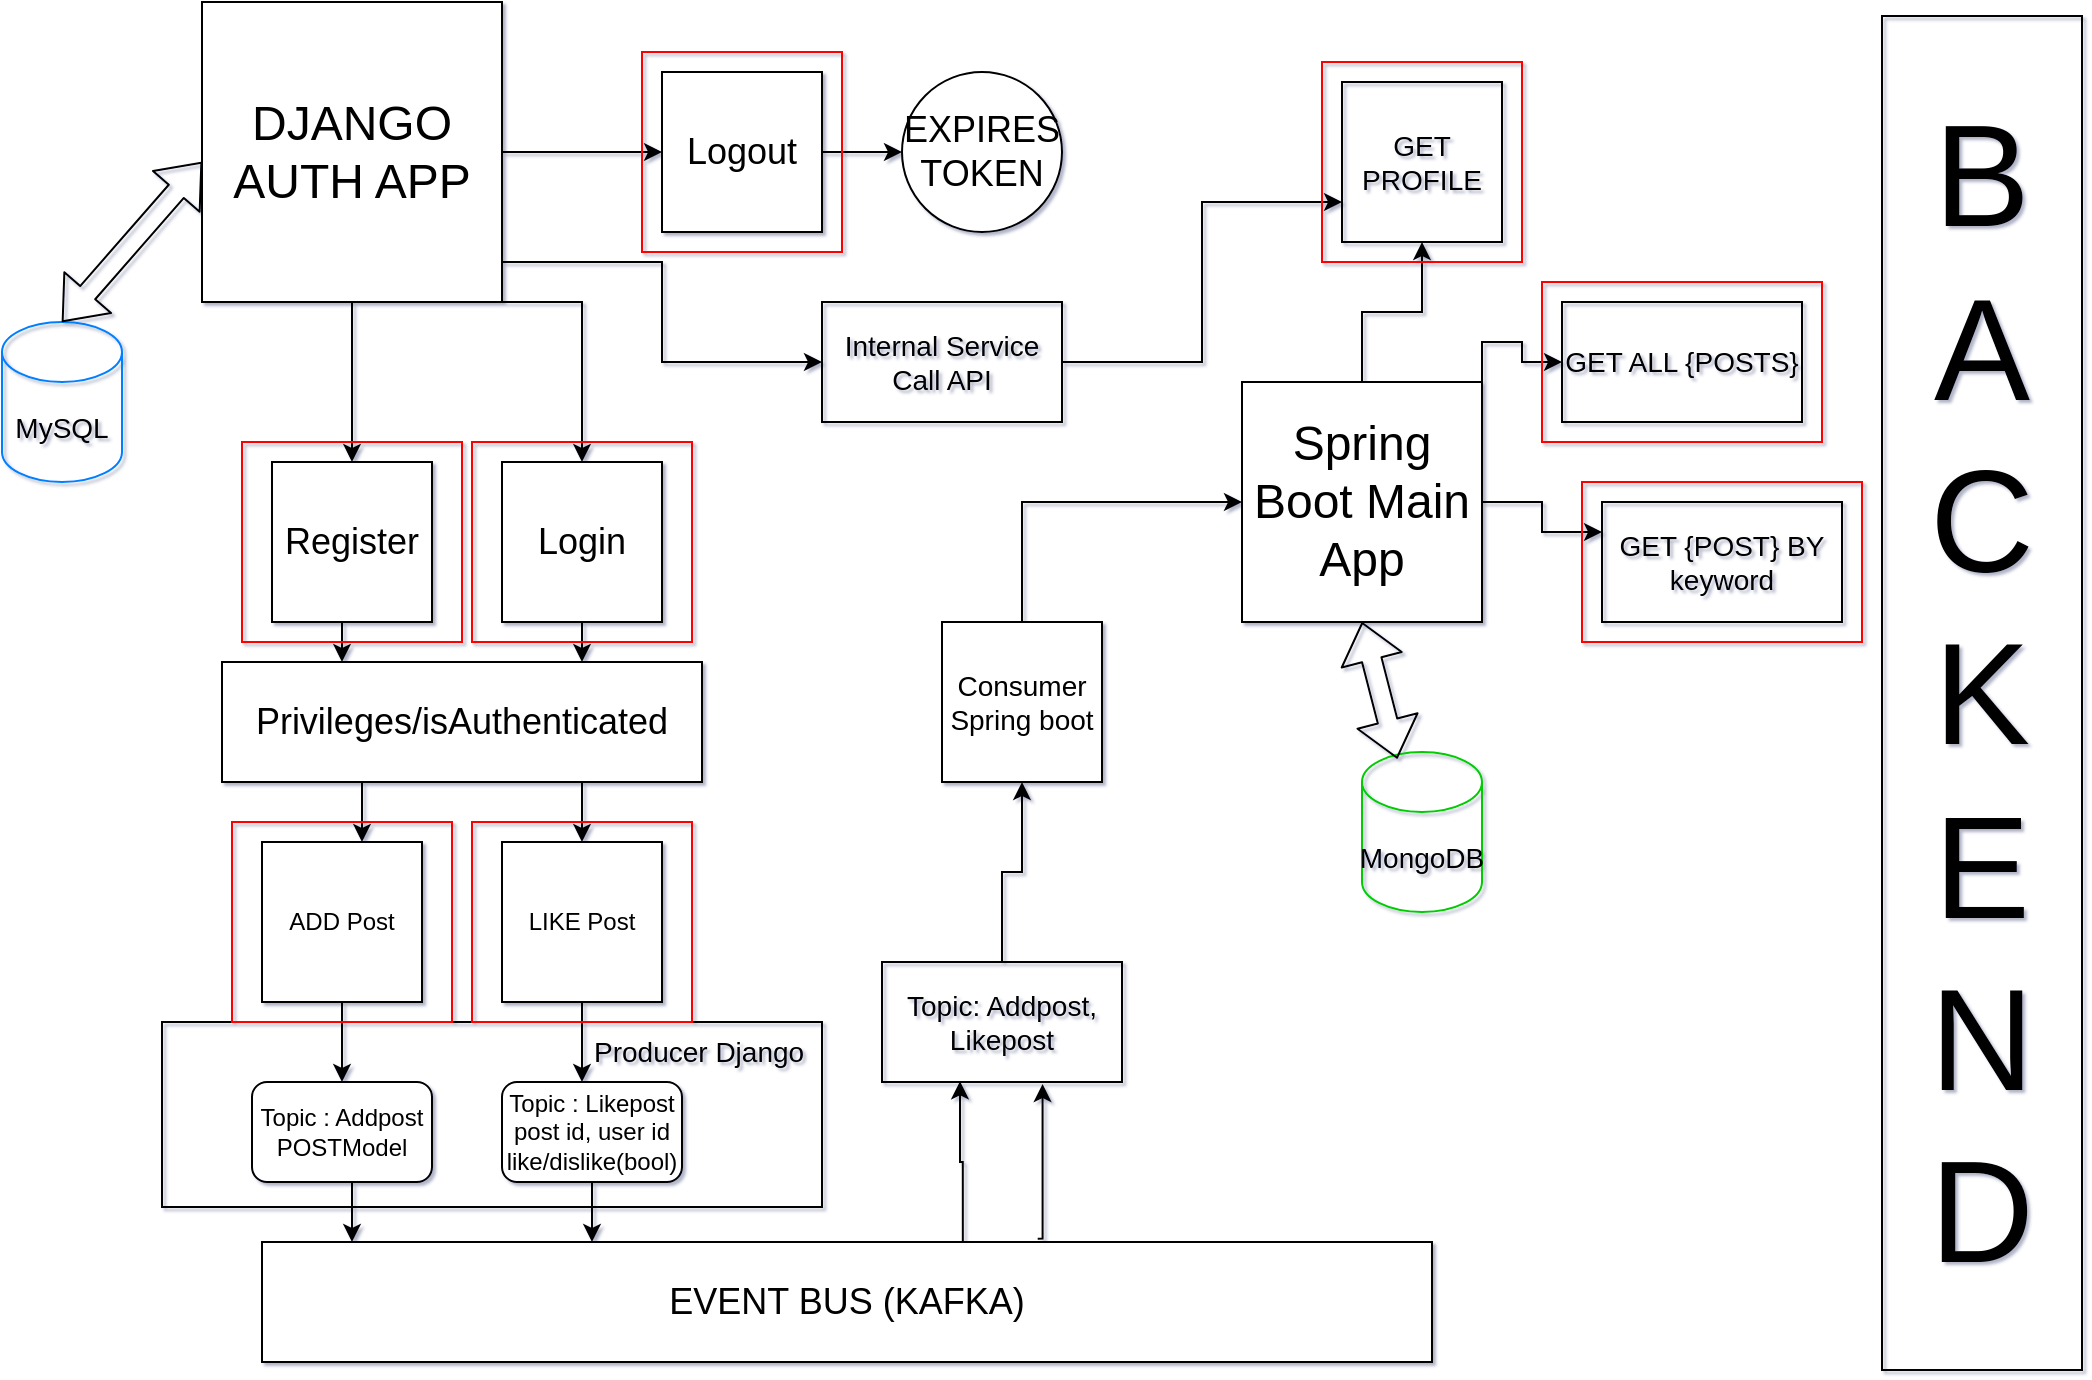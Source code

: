 <mxfile version="14.8.4" type="device" pages="3"><diagram name="Architectural design" id="9f46799a-70d6-7492-0946-bef42562c5a5"><mxGraphModel dx="1677" dy="699" grid="0" gridSize="10" guides="1" tooltips="1" connect="1" arrows="1" fold="1" page="0" pageScale="1" pageWidth="1100" pageHeight="850" background="none" math="0" shadow="1"><root><mxCell id="0"/><mxCell id="1" parent="0"/><mxCell id="qW1VCdKVj6gaQuy-CyhS-39" value="" style="rounded=0;whiteSpace=wrap;html=1;fillColor=none;strokeWidth=1;align=left;" parent="1" vertex="1"><mxGeometry x="110" y="560" width="330" height="92.5" as="geometry"/></mxCell><mxCell id="qW1VCdKVj6gaQuy-CyhS-4" value="" style="edgeStyle=orthogonalEdgeStyle;rounded=0;orthogonalLoop=1;jettySize=auto;html=1;" parent="1" source="qW1VCdKVj6gaQuy-CyhS-1" edge="1"><mxGeometry relative="1" as="geometry"><mxPoint x="205" y="280" as="targetPoint"/></mxGeometry></mxCell><mxCell id="qW1VCdKVj6gaQuy-CyhS-8" style="edgeStyle=orthogonalEdgeStyle;rounded=0;orthogonalLoop=1;jettySize=auto;html=1;exitX=1;exitY=1;exitDx=0;exitDy=0;entryX=0.5;entryY=0;entryDx=0;entryDy=0;" parent="1" source="qW1VCdKVj6gaQuy-CyhS-1" target="qW1VCdKVj6gaQuy-CyhS-6" edge="1"><mxGeometry relative="1" as="geometry"><Array as="points"><mxPoint x="320" y="200"/></Array></mxGeometry></mxCell><mxCell id="qW1VCdKVj6gaQuy-CyhS-9" style="edgeStyle=orthogonalEdgeStyle;rounded=0;orthogonalLoop=1;jettySize=auto;html=1;exitX=1;exitY=0.5;exitDx=0;exitDy=0;entryX=0;entryY=0.5;entryDx=0;entryDy=0;" parent="1" source="qW1VCdKVj6gaQuy-CyhS-1" target="qW1VCdKVj6gaQuy-CyhS-7" edge="1"><mxGeometry relative="1" as="geometry"/></mxCell><mxCell id="qW1VCdKVj6gaQuy-CyhS-71" style="edgeStyle=orthogonalEdgeStyle;rounded=0;orthogonalLoop=1;jettySize=auto;html=1;exitX=1;exitY=0.75;exitDx=0;exitDy=0;entryX=0;entryY=0.5;entryDx=0;entryDy=0;fontSize=14;" parent="1" source="qW1VCdKVj6gaQuy-CyhS-1" target="qW1VCdKVj6gaQuy-CyhS-70" edge="1"><mxGeometry relative="1" as="geometry"><Array as="points"><mxPoint x="280" y="180"/><mxPoint x="360" y="180"/><mxPoint x="360" y="230"/></Array></mxGeometry></mxCell><mxCell id="qW1VCdKVj6gaQuy-CyhS-1" value="&lt;font style=&quot;font-size: 24px&quot;&gt;DJANGO AUTH APP&lt;/font&gt;" style="whiteSpace=wrap;html=1;aspect=fixed;" parent="1" vertex="1"><mxGeometry x="130" y="50" width="150" height="150" as="geometry"/></mxCell><mxCell id="qW1VCdKVj6gaQuy-CyhS-14" style="edgeStyle=orthogonalEdgeStyle;rounded=0;orthogonalLoop=1;jettySize=auto;html=1;exitX=0.5;exitY=1;exitDx=0;exitDy=0;entryX=0.25;entryY=0;entryDx=0;entryDy=0;" parent="1" source="qW1VCdKVj6gaQuy-CyhS-5" target="qW1VCdKVj6gaQuy-CyhS-12" edge="1"><mxGeometry relative="1" as="geometry"/></mxCell><mxCell id="qW1VCdKVj6gaQuy-CyhS-5" value="&lt;font style=&quot;font-size: 18px&quot;&gt;Register&lt;/font&gt;" style="whiteSpace=wrap;html=1;aspect=fixed;" parent="1" vertex="1"><mxGeometry x="165" y="280" width="80" height="80" as="geometry"/></mxCell><mxCell id="qW1VCdKVj6gaQuy-CyhS-15" style="edgeStyle=orthogonalEdgeStyle;rounded=0;orthogonalLoop=1;jettySize=auto;html=1;exitX=0.5;exitY=1;exitDx=0;exitDy=0;" parent="1" source="qW1VCdKVj6gaQuy-CyhS-6" edge="1"><mxGeometry relative="1" as="geometry"><mxPoint x="320" y="380" as="targetPoint"/></mxGeometry></mxCell><mxCell id="qW1VCdKVj6gaQuy-CyhS-6" value="&lt;font style=&quot;font-size: 18px&quot;&gt;Login&lt;/font&gt;" style="whiteSpace=wrap;html=1;aspect=fixed;" parent="1" vertex="1"><mxGeometry x="280" y="280" width="80" height="80" as="geometry"/></mxCell><mxCell id="qW1VCdKVj6gaQuy-CyhS-11" style="edgeStyle=orthogonalEdgeStyle;rounded=0;orthogonalLoop=1;jettySize=auto;html=1;exitX=1;exitY=0.5;exitDx=0;exitDy=0;" parent="1" source="qW1VCdKVj6gaQuy-CyhS-7" target="qW1VCdKVj6gaQuy-CyhS-10" edge="1"><mxGeometry relative="1" as="geometry"/></mxCell><mxCell id="qW1VCdKVj6gaQuy-CyhS-7" value="&lt;font style=&quot;font-size: 18px&quot;&gt;Logout&lt;/font&gt;" style="whiteSpace=wrap;html=1;aspect=fixed;" parent="1" vertex="1"><mxGeometry x="360" y="85" width="80" height="80" as="geometry"/></mxCell><mxCell id="qW1VCdKVj6gaQuy-CyhS-10" value="&lt;font style=&quot;font-size: 18px&quot;&gt;EXPIRES TOKEN&lt;/font&gt;" style="ellipse;whiteSpace=wrap;html=1;aspect=fixed;" parent="1" vertex="1"><mxGeometry x="480" y="85" width="80" height="80" as="geometry"/></mxCell><mxCell id="qW1VCdKVj6gaQuy-CyhS-19" style="edgeStyle=orthogonalEdgeStyle;rounded=0;orthogonalLoop=1;jettySize=auto;html=1;exitX=0.25;exitY=1;exitDx=0;exitDy=0;" parent="1" source="qW1VCdKVj6gaQuy-CyhS-12" edge="1"><mxGeometry relative="1" as="geometry"><mxPoint x="210" y="470" as="targetPoint"/></mxGeometry></mxCell><mxCell id="qW1VCdKVj6gaQuy-CyhS-21" style="edgeStyle=orthogonalEdgeStyle;rounded=0;orthogonalLoop=1;jettySize=auto;html=1;exitX=0.75;exitY=1;exitDx=0;exitDy=0;entryX=0.5;entryY=0;entryDx=0;entryDy=0;" parent="1" source="qW1VCdKVj6gaQuy-CyhS-12" target="qW1VCdKVj6gaQuy-CyhS-20" edge="1"><mxGeometry relative="1" as="geometry"/></mxCell><mxCell id="qW1VCdKVj6gaQuy-CyhS-12" value="&lt;font style=&quot;font-size: 18px&quot;&gt;Privileges/isAuthenticated&lt;/font&gt;" style="rounded=0;whiteSpace=wrap;html=1;" parent="1" vertex="1"><mxGeometry x="140" y="380" width="240" height="60" as="geometry"/></mxCell><mxCell id="qW1VCdKVj6gaQuy-CyhS-25" style="edgeStyle=orthogonalEdgeStyle;rounded=0;orthogonalLoop=1;jettySize=auto;html=1;exitX=0.5;exitY=1;exitDx=0;exitDy=0;entryX=0.5;entryY=0;entryDx=0;entryDy=0;" parent="1" source="qW1VCdKVj6gaQuy-CyhS-18" target="qW1VCdKVj6gaQuy-CyhS-24" edge="1"><mxGeometry relative="1" as="geometry"/></mxCell><mxCell id="qW1VCdKVj6gaQuy-CyhS-18" value="ADD Post" style="whiteSpace=wrap;html=1;aspect=fixed;" parent="1" vertex="1"><mxGeometry x="160" y="470" width="80" height="80" as="geometry"/></mxCell><mxCell id="qW1VCdKVj6gaQuy-CyhS-28" style="edgeStyle=orthogonalEdgeStyle;rounded=0;orthogonalLoop=1;jettySize=auto;html=1;exitX=0.5;exitY=1;exitDx=0;exitDy=0;" parent="1" source="qW1VCdKVj6gaQuy-CyhS-20" edge="1"><mxGeometry relative="1" as="geometry"><mxPoint x="320" y="590" as="targetPoint"/></mxGeometry></mxCell><mxCell id="qW1VCdKVj6gaQuy-CyhS-20" value="LIKE Post" style="whiteSpace=wrap;html=1;aspect=fixed;" parent="1" vertex="1"><mxGeometry x="280" y="470" width="80" height="80" as="geometry"/></mxCell><mxCell id="qW1VCdKVj6gaQuy-CyhS-61" style="edgeStyle=orthogonalEdgeStyle;rounded=0;orthogonalLoop=1;jettySize=auto;html=1;entryX=0.669;entryY=1.017;entryDx=0;entryDy=0;entryPerimeter=0;fontSize=14;exitX=0.663;exitY=-0.028;exitDx=0;exitDy=0;exitPerimeter=0;" parent="1" source="qW1VCdKVj6gaQuy-CyhS-22" target="qW1VCdKVj6gaQuy-CyhS-58" edge="1"><mxGeometry relative="1" as="geometry"><mxPoint x="550" y="660" as="sourcePoint"/><Array as="points"><mxPoint x="550" y="668"/></Array></mxGeometry></mxCell><mxCell id="qW1VCdKVj6gaQuy-CyhS-62" style="edgeStyle=orthogonalEdgeStyle;rounded=0;orthogonalLoop=1;jettySize=auto;html=1;entryX=0.325;entryY=0.994;entryDx=0;entryDy=0;entryPerimeter=0;fontSize=14;exitX=0.599;exitY=-0.006;exitDx=0;exitDy=0;exitPerimeter=0;" parent="1" source="qW1VCdKVj6gaQuy-CyhS-22" target="qW1VCdKVj6gaQuy-CyhS-58" edge="1"><mxGeometry relative="1" as="geometry"/></mxCell><mxCell id="qW1VCdKVj6gaQuy-CyhS-22" value="&lt;font style=&quot;font-size: 18px&quot;&gt;EVENT BUS (KAFKA)&lt;/font&gt;" style="rounded=0;whiteSpace=wrap;html=1;" parent="1" vertex="1"><mxGeometry x="160" y="670" width="585" height="60" as="geometry"/></mxCell><mxCell id="qW1VCdKVj6gaQuy-CyhS-26" style="edgeStyle=orthogonalEdgeStyle;rounded=0;orthogonalLoop=1;jettySize=auto;html=1;exitX=0.5;exitY=1;exitDx=0;exitDy=0;" parent="1" source="qW1VCdKVj6gaQuy-CyhS-24" edge="1"><mxGeometry relative="1" as="geometry"><mxPoint x="205" y="670" as="targetPoint"/></mxGeometry></mxCell><mxCell id="qW1VCdKVj6gaQuy-CyhS-24" value="Topic : Addpost&lt;br&gt;POSTModel" style="rounded=1;whiteSpace=wrap;html=1;" parent="1" vertex="1"><mxGeometry x="155" y="590" width="90" height="50" as="geometry"/></mxCell><mxCell id="qW1VCdKVj6gaQuy-CyhS-29" style="edgeStyle=orthogonalEdgeStyle;rounded=0;orthogonalLoop=1;jettySize=auto;html=1;exitX=0.5;exitY=1;exitDx=0;exitDy=0;" parent="1" source="qW1VCdKVj6gaQuy-CyhS-27" edge="1"><mxGeometry relative="1" as="geometry"><mxPoint x="325" y="670" as="targetPoint"/></mxGeometry></mxCell><mxCell id="qW1VCdKVj6gaQuy-CyhS-27" value="Topic : Likepost&lt;br&gt;post id, user id like/dislike(bool)" style="rounded=1;whiteSpace=wrap;html=1;" parent="1" vertex="1"><mxGeometry x="280" y="590" width="90" height="50" as="geometry"/></mxCell><mxCell id="qW1VCdKVj6gaQuy-CyhS-43" style="edgeStyle=orthogonalEdgeStyle;rounded=0;orthogonalLoop=1;jettySize=auto;html=1;exitX=1;exitY=0;exitDx=0;exitDy=0;entryX=0;entryY=0.5;entryDx=0;entryDy=0;fontSize=14;" parent="1" source="qW1VCdKVj6gaQuy-CyhS-32" target="qW1VCdKVj6gaQuy-CyhS-41" edge="1"><mxGeometry relative="1" as="geometry"/></mxCell><mxCell id="qW1VCdKVj6gaQuy-CyhS-44" style="edgeStyle=orthogonalEdgeStyle;rounded=0;orthogonalLoop=1;jettySize=auto;html=1;exitX=1;exitY=0.5;exitDx=0;exitDy=0;entryX=0;entryY=0.25;entryDx=0;entryDy=0;fontSize=14;" parent="1" source="qW1VCdKVj6gaQuy-CyhS-32" target="qW1VCdKVj6gaQuy-CyhS-42" edge="1"><mxGeometry relative="1" as="geometry"/></mxCell><mxCell id="qW1VCdKVj6gaQuy-CyhS-65" style="edgeStyle=orthogonalEdgeStyle;rounded=0;orthogonalLoop=1;jettySize=auto;html=1;exitX=0.5;exitY=0;exitDx=0;exitDy=0;fontSize=14;" parent="1" source="qW1VCdKVj6gaQuy-CyhS-32" target="qW1VCdKVj6gaQuy-CyhS-66" edge="1"><mxGeometry relative="1" as="geometry"><mxPoint x="740" y="130" as="targetPoint"/></mxGeometry></mxCell><mxCell id="qW1VCdKVj6gaQuy-CyhS-32" value="&lt;font style=&quot;font-size: 24px&quot;&gt;Spring Boot Main App&lt;/font&gt;" style="whiteSpace=wrap;html=1;aspect=fixed;" parent="1" vertex="1"><mxGeometry x="650" y="240" width="120" height="120" as="geometry"/></mxCell><mxCell id="qW1VCdKVj6gaQuy-CyhS-37" style="edgeStyle=orthogonalEdgeStyle;rounded=0;orthogonalLoop=1;jettySize=auto;html=1;exitX=0.5;exitY=0;exitDx=0;exitDy=0;entryX=0;entryY=0.5;entryDx=0;entryDy=0;" parent="1" source="qW1VCdKVj6gaQuy-CyhS-36" target="qW1VCdKVj6gaQuy-CyhS-32" edge="1"><mxGeometry relative="1" as="geometry"/></mxCell><mxCell id="qW1VCdKVj6gaQuy-CyhS-36" value="&lt;font style=&quot;font-size: 14px&quot;&gt;Consumer Spring boot&lt;/font&gt;" style="whiteSpace=wrap;html=1;aspect=fixed;" parent="1" vertex="1"><mxGeometry x="500" y="360" width="80" height="80" as="geometry"/></mxCell><mxCell id="qW1VCdKVj6gaQuy-CyhS-40" value="Producer Django" style="text;strokeColor=none;fillColor=none;align=left;verticalAlign=top;spacingLeft=4;spacingRight=4;overflow=hidden;rotatable=0;points=[[0,0.5],[1,0.5]];portConstraint=eastwest;fontSize=14;" parent="1" vertex="1"><mxGeometry x="320" y="560" width="150" height="40" as="geometry"/></mxCell><mxCell id="qW1VCdKVj6gaQuy-CyhS-41" value="GET ALL {POSTS}" style="rounded=0;whiteSpace=wrap;html=1;fontSize=14;strokeWidth=1;fillColor=none;" parent="1" vertex="1"><mxGeometry x="810" y="200" width="120" height="60" as="geometry"/></mxCell><mxCell id="qW1VCdKVj6gaQuy-CyhS-42" value="GET {POST} BY keyword" style="rounded=0;whiteSpace=wrap;html=1;fontSize=14;strokeWidth=1;fillColor=none;" parent="1" vertex="1"><mxGeometry x="830" y="300" width="120" height="60" as="geometry"/></mxCell><mxCell id="qW1VCdKVj6gaQuy-CyhS-46" value="" style="rounded=0;whiteSpace=wrap;html=1;fontSize=14;strokeWidth=1;fillColor=none;strokeColor=#FF0000;" parent="1" vertex="1"><mxGeometry x="800" y="190" width="140" height="80" as="geometry"/></mxCell><mxCell id="qW1VCdKVj6gaQuy-CyhS-48" value="MongoDB" style="shape=cylinder3;whiteSpace=wrap;html=1;boundedLbl=1;backgroundOutline=1;size=15;fontSize=14;strokeWidth=1;fillColor=none;strokeColor=#00CC00;" parent="1" vertex="1"><mxGeometry x="710" y="425" width="60" height="80" as="geometry"/></mxCell><mxCell id="qW1VCdKVj6gaQuy-CyhS-53" value="" style="shape=flexArrow;endArrow=classic;startArrow=classic;html=1;fontSize=14;entryX=0.5;entryY=1;entryDx=0;entryDy=0;exitX=0.294;exitY=0.042;exitDx=0;exitDy=0;exitPerimeter=0;" parent="1" source="qW1VCdKVj6gaQuy-CyhS-48" target="qW1VCdKVj6gaQuy-CyhS-32" edge="1"><mxGeometry width="100" height="100" relative="1" as="geometry"><mxPoint x="690" y="440" as="sourcePoint"/><mxPoint x="790" y="340" as="targetPoint"/></mxGeometry></mxCell><mxCell id="qW1VCdKVj6gaQuy-CyhS-64" style="edgeStyle=orthogonalEdgeStyle;rounded=0;orthogonalLoop=1;jettySize=auto;html=1;exitX=0.5;exitY=0;exitDx=0;exitDy=0;fontSize=14;entryX=0.5;entryY=1;entryDx=0;entryDy=0;" parent="1" source="qW1VCdKVj6gaQuy-CyhS-58" target="qW1VCdKVj6gaQuy-CyhS-36" edge="1"><mxGeometry relative="1" as="geometry"><mxPoint x="540" y="450" as="targetPoint"/></mxGeometry></mxCell><mxCell id="qW1VCdKVj6gaQuy-CyhS-58" value="Topic: Addpost, Likepost" style="rounded=0;whiteSpace=wrap;html=1;fontSize=14;strokeWidth=1;fillColor=none;" parent="1" vertex="1"><mxGeometry x="470" y="530" width="120" height="60" as="geometry"/></mxCell><mxCell id="qW1VCdKVj6gaQuy-CyhS-66" value="GET PROFILE" style="whiteSpace=wrap;html=1;aspect=fixed;fontSize=14;strokeColor=#000000;strokeWidth=1;fillColor=none;" parent="1" vertex="1"><mxGeometry x="700" y="90" width="80" height="80" as="geometry"/></mxCell><mxCell id="qW1VCdKVj6gaQuy-CyhS-67" value="MySQL" style="shape=cylinder3;whiteSpace=wrap;html=1;boundedLbl=1;backgroundOutline=1;size=15;fontSize=14;strokeWidth=1;fillColor=none;strokeColor=#007FFF;" parent="1" vertex="1"><mxGeometry x="30" y="210" width="60" height="80" as="geometry"/></mxCell><mxCell id="qW1VCdKVj6gaQuy-CyhS-68" value="" style="shape=flexArrow;endArrow=classic;startArrow=classic;html=1;fontSize=14;exitX=0.5;exitY=0;exitDx=0;exitDy=0;exitPerimeter=0;" parent="1" source="qW1VCdKVj6gaQuy-CyhS-67" edge="1"><mxGeometry width="100" height="100" relative="1" as="geometry"><mxPoint x="30" y="230" as="sourcePoint"/><mxPoint x="130" y="130" as="targetPoint"/></mxGeometry></mxCell><mxCell id="qW1VCdKVj6gaQuy-CyhS-72" style="edgeStyle=orthogonalEdgeStyle;rounded=0;orthogonalLoop=1;jettySize=auto;html=1;exitX=1;exitY=0.5;exitDx=0;exitDy=0;entryX=0;entryY=0.75;entryDx=0;entryDy=0;fontSize=14;" parent="1" source="qW1VCdKVj6gaQuy-CyhS-70" target="qW1VCdKVj6gaQuy-CyhS-66" edge="1"><mxGeometry relative="1" as="geometry"/></mxCell><mxCell id="qW1VCdKVj6gaQuy-CyhS-70" value="Internal Service Call API" style="rounded=0;whiteSpace=wrap;html=1;fontSize=14;strokeWidth=1;fillColor=none;" parent="1" vertex="1"><mxGeometry x="440" y="200" width="120" height="60" as="geometry"/></mxCell><mxCell id="qW1VCdKVj6gaQuy-CyhS-73" value="&lt;font style=&quot;font-size: 72px&quot;&gt;B&lt;br&gt;A&lt;br&gt;C&lt;br&gt;K&lt;br&gt;E&lt;br&gt;N&lt;br&gt;D&lt;/font&gt;" style="rounded=0;whiteSpace=wrap;html=1;fontSize=14;strokeColor=#000000;strokeWidth=1;fillColor=none;" parent="1" vertex="1"><mxGeometry x="970" y="57" width="100" height="677" as="geometry"/></mxCell><mxCell id="qW1VCdKVj6gaQuy-CyhS-75" value="" style="rounded=0;whiteSpace=wrap;html=1;fontSize=14;strokeWidth=1;fillColor=none;strokeColor=#FF0000;" parent="1" vertex="1"><mxGeometry x="150" y="270" width="110" height="100" as="geometry"/></mxCell><mxCell id="qW1VCdKVj6gaQuy-CyhS-76" value="" style="rounded=0;whiteSpace=wrap;html=1;fontSize=14;strokeWidth=1;fillColor=none;strokeColor=#FF0000;" parent="1" vertex="1"><mxGeometry x="265" y="270" width="110" height="100" as="geometry"/></mxCell><mxCell id="qW1VCdKVj6gaQuy-CyhS-78" value="" style="rounded=0;whiteSpace=wrap;html=1;fontSize=14;strokeWidth=1;fillColor=none;strokeColor=#FF0000;" parent="1" vertex="1"><mxGeometry x="145" y="460" width="110" height="100" as="geometry"/></mxCell><mxCell id="qW1VCdKVj6gaQuy-CyhS-79" value="" style="rounded=0;whiteSpace=wrap;html=1;fontSize=14;strokeWidth=1;fillColor=none;strokeColor=#FF0000;" parent="1" vertex="1"><mxGeometry x="265" y="460" width="110" height="100" as="geometry"/></mxCell><mxCell id="qW1VCdKVj6gaQuy-CyhS-81" value="" style="whiteSpace=wrap;html=1;aspect=fixed;fontSize=14;strokeColor=#FF0000;strokeWidth=1;fillColor=none;" parent="1" vertex="1"><mxGeometry x="350" y="75" width="100" height="100" as="geometry"/></mxCell><mxCell id="qW1VCdKVj6gaQuy-CyhS-82" value="" style="whiteSpace=wrap;html=1;aspect=fixed;fontSize=14;strokeColor=#FF0000;strokeWidth=1;fillColor=none;" parent="1" vertex="1"><mxGeometry x="690" y="80" width="100" height="100" as="geometry"/></mxCell><mxCell id="qW1VCdKVj6gaQuy-CyhS-83" value="" style="rounded=0;whiteSpace=wrap;html=1;fontSize=14;strokeColor=#FF0000;strokeWidth=1;fillColor=none;" parent="1" vertex="1"><mxGeometry x="820" y="290" width="140" height="80" as="geometry"/></mxCell></root></mxGraphModel></diagram><diagram id="Gw-XfZ7FaMSnJczPBZNc" name="Model LLD"><mxGraphModel dx="1151" dy="700" grid="1" gridSize="10" guides="1" tooltips="1" connect="1" arrows="1" fold="1" page="1" pageScale="1" pageWidth="827" pageHeight="1169" math="0" shadow="0"><root><mxCell id="CnQMKvFyAKqiiLoWEa_F-0"/><mxCell id="CnQMKvFyAKqiiLoWEa_F-1" parent="CnQMKvFyAKqiiLoWEa_F-0"/></root></mxGraphModel></diagram><diagram id="z3T3wAa0MvD9KvA0U6G_" name="REST API EndPoints"><mxGraphModel dx="806" dy="490" grid="1" gridSize="10" guides="1" tooltips="1" connect="1" arrows="1" fold="1" page="1" pageScale="1" pageWidth="827" pageHeight="1169" math="0" shadow="0"><root><mxCell id="AhJWPW4_CS0xt1zZi_-K-0"/><mxCell id="AhJWPW4_CS0xt1zZi_-K-1" parent="AhJWPW4_CS0xt1zZi_-K-0"/><mxCell id="Za0zBouC_Yfk2kBp-yCu-0" value="Django REST Framework Endpoints" style="rounded=0;whiteSpace=wrap;html=1;fontSize=14;strokeWidth=1;fillColor=none;" vertex="1" parent="AhJWPW4_CS0xt1zZi_-K-1"><mxGeometry x="70" y="50" width="120" height="60" as="geometry"/></mxCell><mxCell id="Za0zBouC_Yfk2kBp-yCu-1" value="Spring Boot Endpoints" style="rounded=0;whiteSpace=wrap;html=1;fontSize=14;strokeWidth=1;fillColor=none;" vertex="1" parent="AhJWPW4_CS0xt1zZi_-K-1"><mxGeometry x="70" y="210" width="120" height="60" as="geometry"/></mxCell><mxCell id="Za0zBouC_Yfk2kBp-yCu-2" value="Apache Kafka Topics" style="rounded=0;whiteSpace=wrap;html=1;fontSize=14;strokeWidth=1;fillColor=none;" vertex="1" parent="AhJWPW4_CS0xt1zZi_-K-1"><mxGeometry x="70" y="390" width="120" height="60" as="geometry"/></mxCell></root></mxGraphModel></diagram></mxfile>